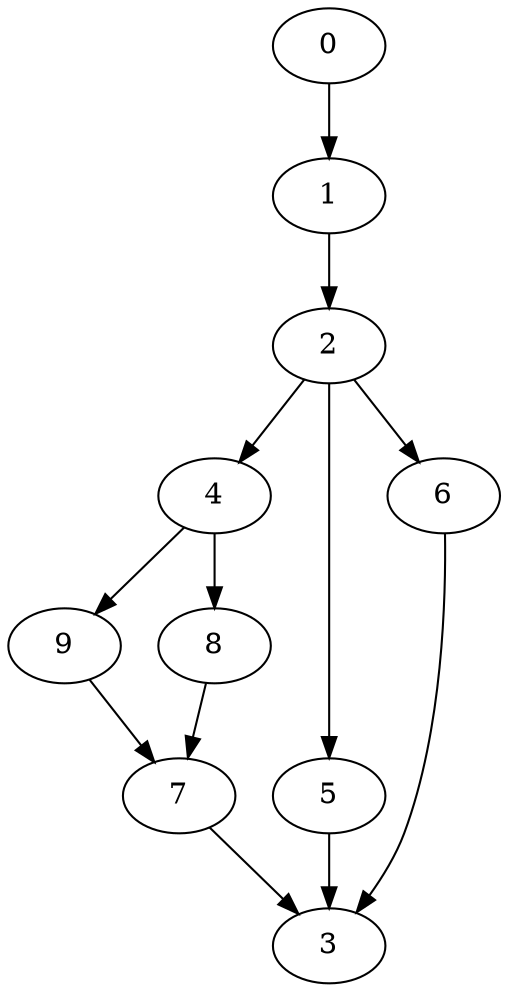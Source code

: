 digraph "SeriesParallel-MaxBf-3_Nodes_10_CCR_0.10_WeightType_Random#1" {
	graph ["Duplicate states"=0,
		GraphType=S_P,
		"Max states in OPEN"=0,
		Modes="120000ms; topo-ordered tasks, ; Pruning: task equivalence, fixed order ready list, ; F-value: ; Optimisation: best schedule length (\
SL) optimisation on equal, ",
		NumberOfTasks=10,
		"Pruned using list schedule length"=91,
		"States removed from OPEN"=0,
		TargetSystem="Homogeneous-2",
		"Time to schedule (ms)"=119,
		"Total idle time"=255,
		"Total schedule length"=515,
		"Total sequential time"=690,
		"Total states created"=220
	];
	0	["Finish time"=113,
		Processor=0,
		"Start time"=0,
		Weight=113];
	1	["Finish time"=136,
		Processor=0,
		"Start time"=113,
		Weight=23];
	0 -> 1	[Weight=6];
	2	["Finish time"=249,
		Processor=0,
		"Start time"=136,
		Weight=113];
	1 -> 2	[Weight=4];
	4	["Finish time"=283,
		Processor=0,
		"Start time"=249,
		Weight=34];
	2 -> 4	[Weight=10];
	5	["Finish time"=364,
		Processor=1,
		"Start time"=251,
		Weight=113];
	2 -> 5	[Weight=2];
	6	["Finish time"=432,
		Processor=1,
		"Start time"=364,
		Weight=68];
	2 -> 6	[Weight=9];
	9	["Finish time"=351,
		Processor=0,
		"Start time"=283,
		Weight=68];
	4 -> 9	[Weight=10];
	8	["Finish time"=385,
		Processor=0,
		"Start time"=351,
		Weight=34];
	4 -> 8	[Weight=5];
	7	["Finish time"=430,
		Processor=0,
		"Start time"=385,
		Weight=45];
	9 -> 7	[Weight=3];
	3	["Finish time"=515,
		Processor=1,
		"Start time"=436,
		Weight=79];
	5 -> 3	[Weight=5];
	8 -> 7	[Weight=4];
	6 -> 3	[Weight=5];
	7 -> 3	[Weight=6];
}

